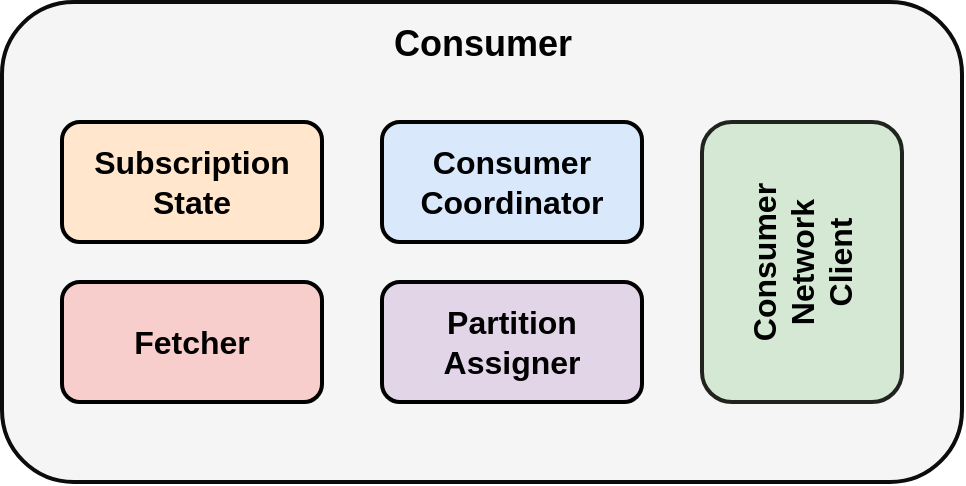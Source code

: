 <mxfile version="21.2.8" type="device">
  <diagram name="Page-1" id="inyzw6thA6NWit9Locvp">
    <mxGraphModel dx="724" dy="497" grid="1" gridSize="10" guides="1" tooltips="1" connect="1" arrows="1" fold="1" page="1" pageScale="1" pageWidth="827" pageHeight="1169" math="0" shadow="0">
      <root>
        <mxCell id="0" />
        <mxCell id="1" parent="0" />
        <mxCell id="wAXCah57d7f3GrAPVdak-1" value="" style="rounded=1;whiteSpace=wrap;html=1;strokeWidth=2;fillColor=#f5f5f5;fontColor=#333333;strokeColor=#0d0c0c;" vertex="1" parent="1">
          <mxGeometry x="70" y="170" width="480" height="240" as="geometry" />
        </mxCell>
        <mxCell id="wAXCah57d7f3GrAPVdak-2" value="&lt;b&gt;&lt;font style=&quot;font-size: 16px;&quot;&gt;Subscription&lt;br&gt;State&lt;/font&gt;&lt;/b&gt;" style="rounded=1;whiteSpace=wrap;html=1;fillColor=#ffe6cc;strokeColor=#000000;strokeWidth=2;" vertex="1" parent="1">
          <mxGeometry x="100" y="230" width="130" height="60" as="geometry" />
        </mxCell>
        <mxCell id="wAXCah57d7f3GrAPVdak-3" value="&lt;b style=&quot;font-size: 16px;&quot;&gt;&lt;span style=&quot;&quot;&gt;Consumer&lt;br&gt;&lt;/span&gt;Coordinator&lt;/b&gt;" style="rounded=1;whiteSpace=wrap;html=1;fillColor=#dae8fc;strokeColor=#020203;strokeWidth=2;" vertex="1" parent="1">
          <mxGeometry x="260" y="230" width="130" height="60" as="geometry" />
        </mxCell>
        <mxCell id="wAXCah57d7f3GrAPVdak-4" value="&lt;span style=&quot;font-size: 16px;&quot;&gt;&lt;b&gt;Fetcher&lt;/b&gt;&lt;/span&gt;" style="rounded=1;whiteSpace=wrap;html=1;fillColor=#f8cecc;strokeColor=#000000;strokeWidth=2;" vertex="1" parent="1">
          <mxGeometry x="100" y="310" width="130" height="60" as="geometry" />
        </mxCell>
        <mxCell id="wAXCah57d7f3GrAPVdak-5" value="&lt;span style=&quot;font-size: 16px;&quot;&gt;&lt;b&gt;Partition&lt;br&gt;Assigner&lt;br&gt;&lt;/b&gt;&lt;/span&gt;" style="rounded=1;whiteSpace=wrap;html=1;fillColor=#e1d5e7;strokeColor=#000000;strokeWidth=2;" vertex="1" parent="1">
          <mxGeometry x="260" y="310" width="130" height="60" as="geometry" />
        </mxCell>
        <mxCell id="wAXCah57d7f3GrAPVdak-6" value="&lt;span style=&quot;font-size: 16px;&quot;&gt;&lt;b&gt;Consumer&lt;br&gt;Network&lt;br&gt;Client&lt;br&gt;&lt;/b&gt;&lt;/span&gt;" style="rounded=1;whiteSpace=wrap;html=1;fillColor=#d5e8d4;strokeColor=#21231f;strokeWidth=2;rotation=-90;" vertex="1" parent="1">
          <mxGeometry x="400" y="250" width="140" height="100" as="geometry" />
        </mxCell>
        <mxCell id="wAXCah57d7f3GrAPVdak-7" value="&lt;b&gt;&lt;font style=&quot;font-size: 18px;&quot;&gt;Consumer&lt;/font&gt;&lt;/b&gt;" style="text;html=1;align=center;verticalAlign=middle;resizable=0;points=[];autosize=1;strokeColor=none;fillColor=none;" vertex="1" parent="1">
          <mxGeometry x="255" y="171" width="110" height="40" as="geometry" />
        </mxCell>
      </root>
    </mxGraphModel>
  </diagram>
</mxfile>
